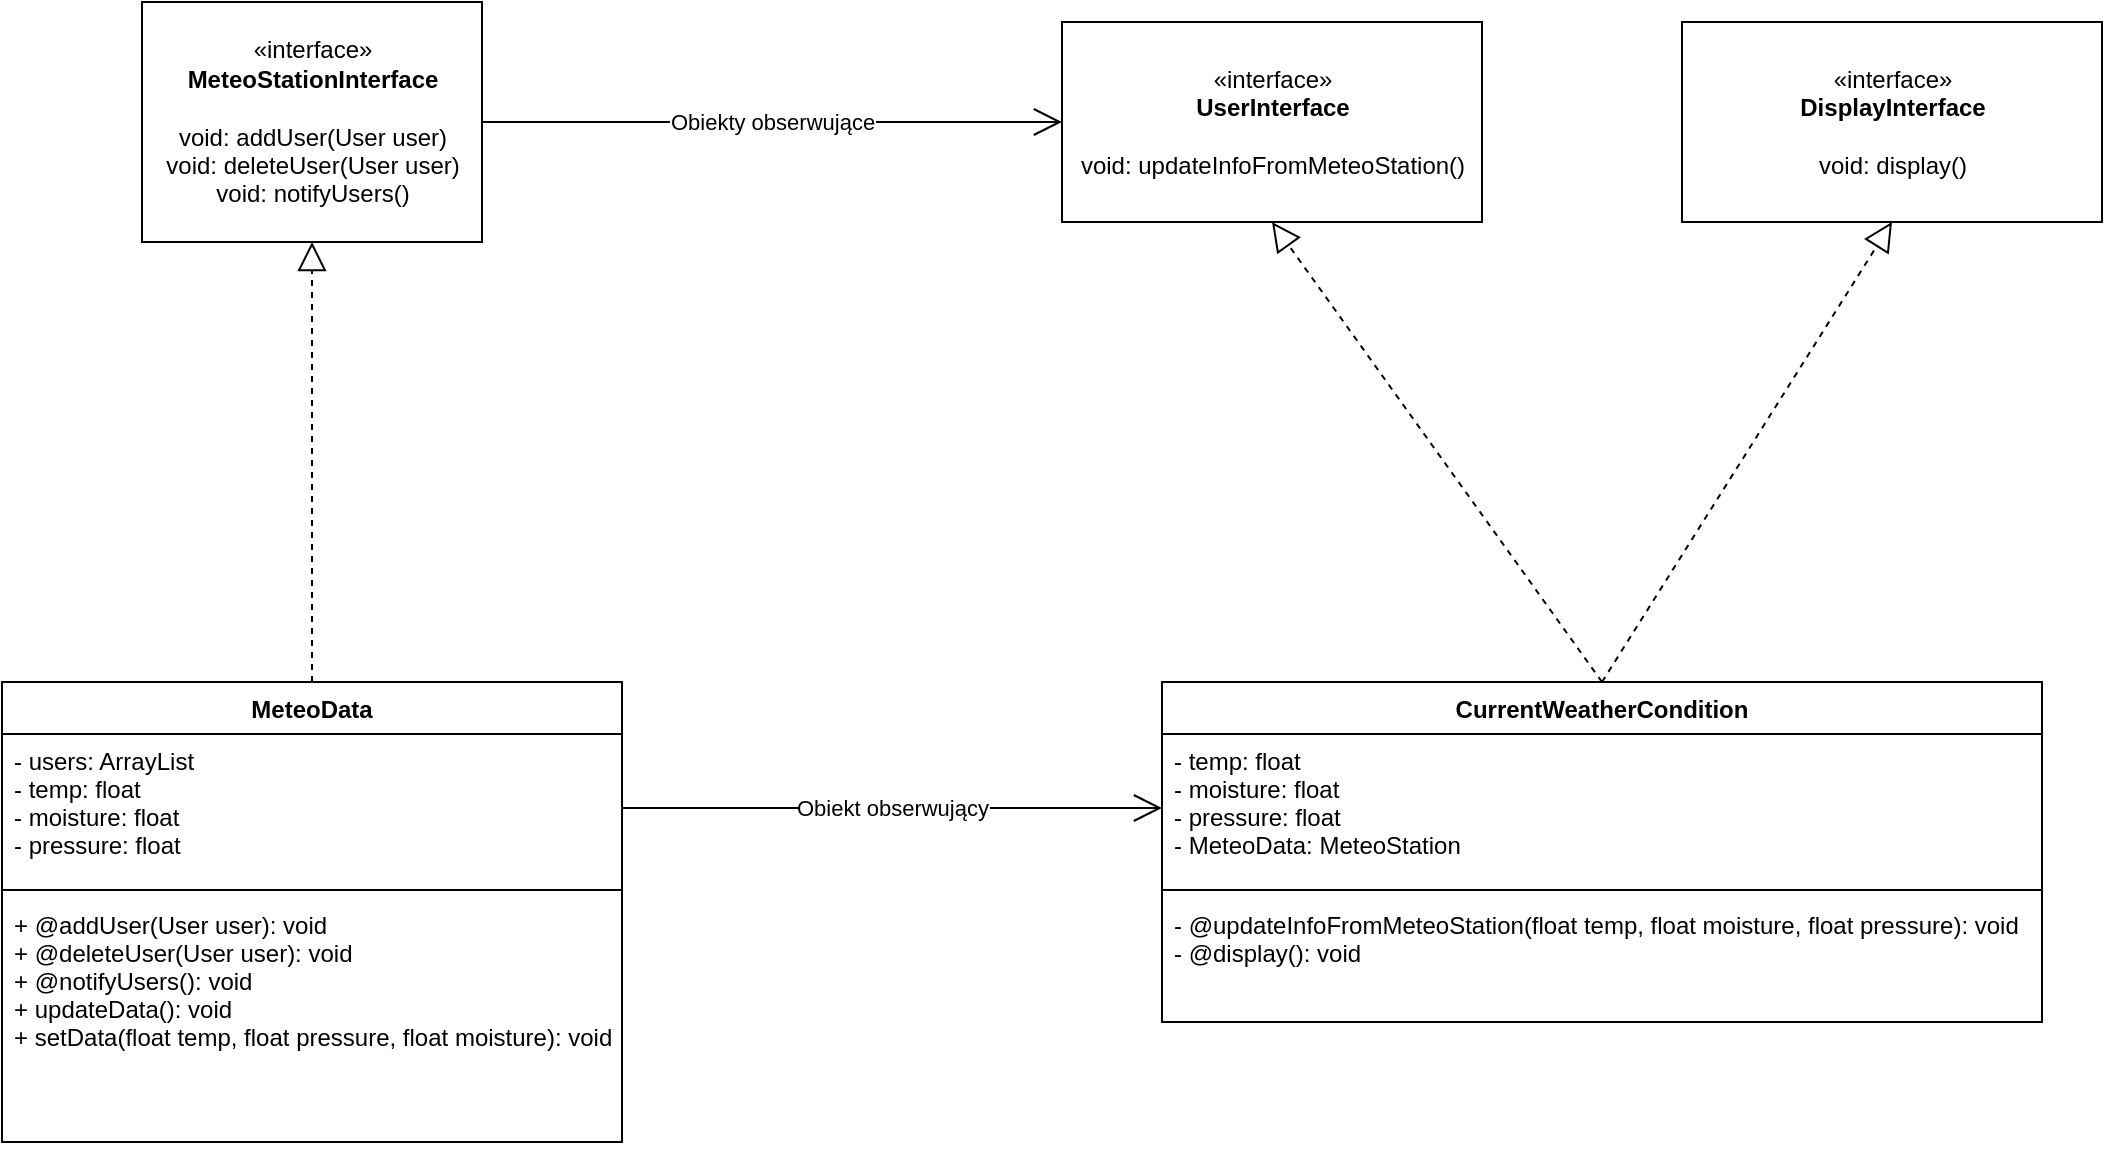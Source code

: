 <mxfile version="14.5.8" type="device"><diagram id="1KIcT3RAipMZNna8lgxh" name="Page-1"><mxGraphModel dx="1447" dy="803" grid="1" gridSize="10" guides="1" tooltips="1" connect="1" arrows="1" fold="1" page="1" pageScale="1" pageWidth="827" pageHeight="1169" math="0" shadow="0"><root><mxCell id="0"/><mxCell id="1" parent="0"/><mxCell id="3np34oU3jwIS1VO1oA7Y-1" value="«interface»&lt;br&gt;&lt;b&gt;MeteoStationInterface&lt;/b&gt;&lt;br&gt;&lt;br&gt;void: addUser(User user)&lt;br&gt;void: deleteUser(User user)&lt;br&gt;void: notifyUsers()" style="html=1;" vertex="1" parent="1"><mxGeometry x="80" y="200" width="170" height="120" as="geometry"/></mxCell><mxCell id="3np34oU3jwIS1VO1oA7Y-2" value="«interface»&lt;br&gt;&lt;b&gt;UserInterface&lt;br&gt;&lt;/b&gt;&lt;br&gt;void: updateInfoFromMeteoStation()" style="html=1;" vertex="1" parent="1"><mxGeometry x="540" y="210" width="210" height="100" as="geometry"/></mxCell><mxCell id="3np34oU3jwIS1VO1oA7Y-3" value="«interface»&lt;br&gt;&lt;b&gt;DisplayInterface&lt;br&gt;&lt;/b&gt;&lt;br&gt;void: display()" style="html=1;" vertex="1" parent="1"><mxGeometry x="850" y="210" width="210" height="100" as="geometry"/></mxCell><mxCell id="3np34oU3jwIS1VO1oA7Y-4" value="MeteoData" style="swimlane;fontStyle=1;align=center;verticalAlign=top;childLayout=stackLayout;horizontal=1;startSize=26;horizontalStack=0;resizeParent=1;resizeParentMax=0;resizeLast=0;collapsible=1;marginBottom=0;" vertex="1" parent="1"><mxGeometry x="10" y="540" width="310" height="230" as="geometry"/></mxCell><mxCell id="3np34oU3jwIS1VO1oA7Y-5" value="- users: ArrayList&#10;- temp: float&#10;- moisture: float&#10;- pressure: float&#10;" style="text;strokeColor=none;fillColor=none;align=left;verticalAlign=top;spacingLeft=4;spacingRight=4;overflow=hidden;rotatable=0;points=[[0,0.5],[1,0.5]];portConstraint=eastwest;" vertex="1" parent="3np34oU3jwIS1VO1oA7Y-4"><mxGeometry y="26" width="310" height="74" as="geometry"/></mxCell><mxCell id="3np34oU3jwIS1VO1oA7Y-6" value="" style="line;strokeWidth=1;fillColor=none;align=left;verticalAlign=middle;spacingTop=-1;spacingLeft=3;spacingRight=3;rotatable=0;labelPosition=right;points=[];portConstraint=eastwest;" vertex="1" parent="3np34oU3jwIS1VO1oA7Y-4"><mxGeometry y="100" width="310" height="8" as="geometry"/></mxCell><mxCell id="3np34oU3jwIS1VO1oA7Y-7" value="+ @addUser(User user): void&#10;+ @deleteUser(User user): void&#10;+ @notifyUsers(): void&#10;+ updateData(): void&#10;+ setData(float temp, float pressure, float moisture): void" style="text;strokeColor=none;fillColor=none;align=left;verticalAlign=top;spacingLeft=4;spacingRight=4;overflow=hidden;rotatable=0;points=[[0,0.5],[1,0.5]];portConstraint=eastwest;" vertex="1" parent="3np34oU3jwIS1VO1oA7Y-4"><mxGeometry y="108" width="310" height="122" as="geometry"/></mxCell><mxCell id="3np34oU3jwIS1VO1oA7Y-8" value="" style="endArrow=block;dashed=1;endFill=0;endSize=12;html=1;exitX=0.5;exitY=0;exitDx=0;exitDy=0;entryX=0.5;entryY=1;entryDx=0;entryDy=0;" edge="1" parent="1" source="3np34oU3jwIS1VO1oA7Y-4" target="3np34oU3jwIS1VO1oA7Y-1"><mxGeometry width="160" relative="1" as="geometry"><mxPoint x="250" y="430" as="sourcePoint"/><mxPoint x="410" y="430" as="targetPoint"/></mxGeometry></mxCell><mxCell id="3np34oU3jwIS1VO1oA7Y-9" value="CurrentWeatherCondition" style="swimlane;fontStyle=1;align=center;verticalAlign=top;childLayout=stackLayout;horizontal=1;startSize=26;horizontalStack=0;resizeParent=1;resizeParentMax=0;resizeLast=0;collapsible=1;marginBottom=0;" vertex="1" parent="1"><mxGeometry x="590" y="540" width="440" height="170" as="geometry"/></mxCell><mxCell id="3np34oU3jwIS1VO1oA7Y-10" value="- temp: float&#10;- moisture: float&#10;- pressure: float&#10;- MeteoData: MeteoStation" style="text;strokeColor=none;fillColor=none;align=left;verticalAlign=top;spacingLeft=4;spacingRight=4;overflow=hidden;rotatable=0;points=[[0,0.5],[1,0.5]];portConstraint=eastwest;" vertex="1" parent="3np34oU3jwIS1VO1oA7Y-9"><mxGeometry y="26" width="440" height="74" as="geometry"/></mxCell><mxCell id="3np34oU3jwIS1VO1oA7Y-11" value="" style="line;strokeWidth=1;fillColor=none;align=left;verticalAlign=middle;spacingTop=-1;spacingLeft=3;spacingRight=3;rotatable=0;labelPosition=right;points=[];portConstraint=eastwest;" vertex="1" parent="3np34oU3jwIS1VO1oA7Y-9"><mxGeometry y="100" width="440" height="8" as="geometry"/></mxCell><mxCell id="3np34oU3jwIS1VO1oA7Y-12" value="- @updateInfoFromMeteoStation(float temp, float moisture, float pressure): void&#10;- @display(): void" style="text;strokeColor=none;fillColor=none;align=left;verticalAlign=top;spacingLeft=4;spacingRight=4;overflow=hidden;rotatable=0;points=[[0,0.5],[1,0.5]];portConstraint=eastwest;" vertex="1" parent="3np34oU3jwIS1VO1oA7Y-9"><mxGeometry y="108" width="440" height="62" as="geometry"/></mxCell><mxCell id="3np34oU3jwIS1VO1oA7Y-13" value="" style="endArrow=block;dashed=1;endFill=0;endSize=12;html=1;exitX=0.5;exitY=0;exitDx=0;exitDy=0;entryX=0.5;entryY=1;entryDx=0;entryDy=0;" edge="1" parent="1" source="3np34oU3jwIS1VO1oA7Y-9" target="3np34oU3jwIS1VO1oA7Y-3"><mxGeometry width="160" relative="1" as="geometry"><mxPoint x="570" y="390" as="sourcePoint"/><mxPoint x="730" y="390" as="targetPoint"/></mxGeometry></mxCell><mxCell id="3np34oU3jwIS1VO1oA7Y-14" value="" style="endArrow=block;dashed=1;endFill=0;endSize=12;html=1;entryX=0.5;entryY=1;entryDx=0;entryDy=0;exitX=0.5;exitY=0;exitDx=0;exitDy=0;" edge="1" parent="1" source="3np34oU3jwIS1VO1oA7Y-9" target="3np34oU3jwIS1VO1oA7Y-2"><mxGeometry width="160" relative="1" as="geometry"><mxPoint x="570" y="390" as="sourcePoint"/><mxPoint x="730" y="390" as="targetPoint"/></mxGeometry></mxCell><mxCell id="3np34oU3jwIS1VO1oA7Y-15" value="Obiekt obserwujący" style="endArrow=open;endFill=1;endSize=12;html=1;exitX=1;exitY=0.5;exitDx=0;exitDy=0;entryX=0;entryY=0.5;entryDx=0;entryDy=0;" edge="1" parent="1" source="3np34oU3jwIS1VO1oA7Y-5" target="3np34oU3jwIS1VO1oA7Y-10"><mxGeometry width="160" relative="1" as="geometry"><mxPoint x="320" y="490" as="sourcePoint"/><mxPoint x="480" y="490" as="targetPoint"/></mxGeometry></mxCell><mxCell id="3np34oU3jwIS1VO1oA7Y-16" value="Obiekty obserwujące" style="endArrow=open;endFill=1;endSize=12;html=1;entryX=0;entryY=0.5;entryDx=0;entryDy=0;exitX=1;exitY=0.5;exitDx=0;exitDy=0;" edge="1" parent="1" source="3np34oU3jwIS1VO1oA7Y-1" target="3np34oU3jwIS1VO1oA7Y-2"><mxGeometry width="160" relative="1" as="geometry"><mxPoint x="320" y="490" as="sourcePoint"/><mxPoint x="480" y="490" as="targetPoint"/></mxGeometry></mxCell></root></mxGraphModel></diagram></mxfile>